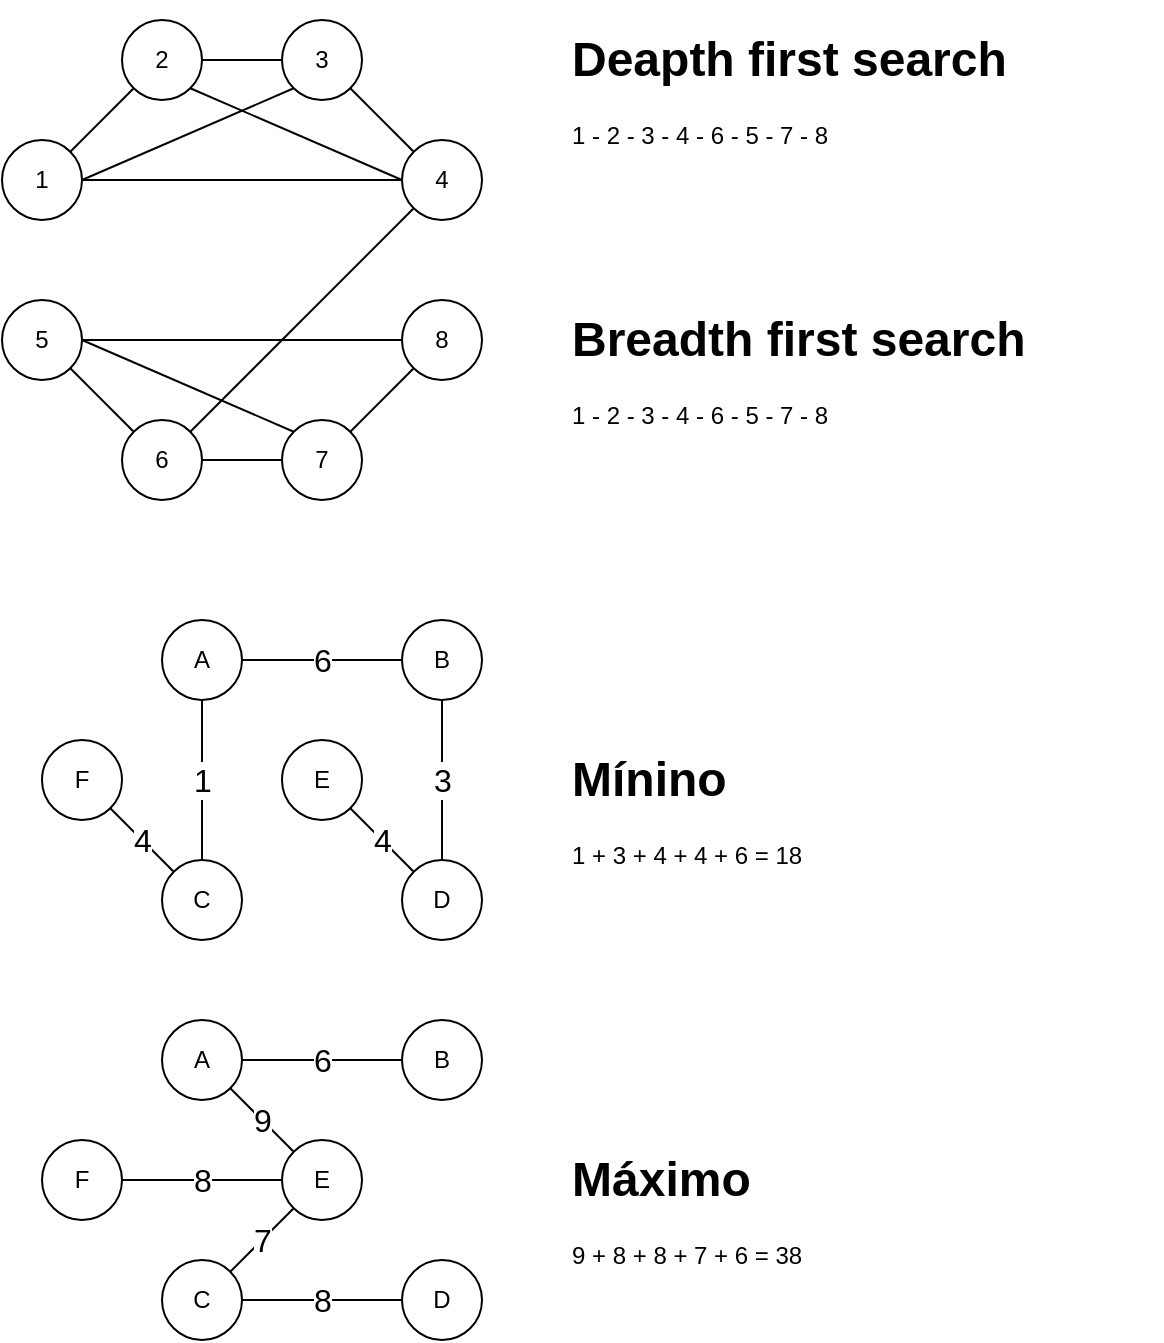 <mxfile>
    <diagram id="VVSP5qp7hMticFrNC0Bs" name="Página-1">
        <mxGraphModel dx="1088" dy="790" grid="1" gridSize="10" guides="1" tooltips="1" connect="1" arrows="1" fold="1" page="1" pageScale="1" pageWidth="827" pageHeight="1169" math="0" shadow="0">
            <root>
                <mxCell id="0"/>
                <mxCell id="1" parent="0"/>
                <mxCell id="5" value="" style="edgeStyle=none;html=1;endArrow=none;endFill=0;" edge="1" parent="1" source="3" target="4">
                    <mxGeometry relative="1" as="geometry"/>
                </mxCell>
                <mxCell id="11" style="edgeStyle=none;html=1;exitX=1;exitY=0.5;exitDx=0;exitDy=0;entryX=0;entryY=1;entryDx=0;entryDy=0;endArrow=none;endFill=0;" edge="1" parent="1" source="3" target="6">
                    <mxGeometry relative="1" as="geometry"/>
                </mxCell>
                <mxCell id="12" style="edgeStyle=none;html=1;exitX=1;exitY=0.5;exitDx=0;exitDy=0;entryX=0;entryY=0.5;entryDx=0;entryDy=0;endArrow=none;endFill=0;" edge="1" parent="1" source="3" target="8">
                    <mxGeometry relative="1" as="geometry"/>
                </mxCell>
                <mxCell id="3" value="1" style="ellipse;whiteSpace=wrap;html=1;aspect=fixed;" vertex="1" parent="1">
                    <mxGeometry x="100" y="100" width="40" height="40" as="geometry"/>
                </mxCell>
                <mxCell id="7" value="" style="edgeStyle=none;html=1;endArrow=none;endFill=0;" edge="1" parent="1" source="4" target="6">
                    <mxGeometry relative="1" as="geometry"/>
                </mxCell>
                <mxCell id="10" style="edgeStyle=none;html=1;exitX=1;exitY=1;exitDx=0;exitDy=0;entryX=0;entryY=0.5;entryDx=0;entryDy=0;endArrow=none;endFill=0;" edge="1" parent="1" source="4" target="8">
                    <mxGeometry relative="1" as="geometry"/>
                </mxCell>
                <mxCell id="4" value="2" style="ellipse;whiteSpace=wrap;html=1;aspect=fixed;" vertex="1" parent="1">
                    <mxGeometry x="160" y="40" width="40" height="40" as="geometry"/>
                </mxCell>
                <mxCell id="9" value="" style="edgeStyle=none;html=1;endArrow=none;endFill=0;" edge="1" parent="1" source="6" target="8">
                    <mxGeometry relative="1" as="geometry"/>
                </mxCell>
                <mxCell id="6" value="3" style="ellipse;whiteSpace=wrap;html=1;aspect=fixed;" vertex="1" parent="1">
                    <mxGeometry x="240" y="40" width="40" height="40" as="geometry"/>
                </mxCell>
                <mxCell id="14" value="" style="edgeStyle=none;html=1;endArrow=none;endFill=0;" edge="1" parent="1" source="8" target="13">
                    <mxGeometry relative="1" as="geometry"/>
                </mxCell>
                <mxCell id="8" value="4" style="ellipse;whiteSpace=wrap;html=1;aspect=fixed;" vertex="1" parent="1">
                    <mxGeometry x="300" y="100" width="40" height="40" as="geometry"/>
                </mxCell>
                <mxCell id="16" value="" style="edgeStyle=none;html=1;endArrow=none;endFill=0;" edge="1" parent="1" source="13" target="15">
                    <mxGeometry relative="1" as="geometry"/>
                </mxCell>
                <mxCell id="18" value="" style="edgeStyle=none;html=1;endArrow=none;endFill=0;" edge="1" parent="1" source="13" target="17">
                    <mxGeometry relative="1" as="geometry"/>
                </mxCell>
                <mxCell id="13" value="6" style="ellipse;whiteSpace=wrap;html=1;aspect=fixed;" vertex="1" parent="1">
                    <mxGeometry x="160" y="240" width="40" height="40" as="geometry"/>
                </mxCell>
                <mxCell id="21" style="edgeStyle=none;html=1;exitX=1;exitY=0.5;exitDx=0;exitDy=0;entryX=0;entryY=0;entryDx=0;entryDy=0;endArrow=none;endFill=0;" edge="1" parent="1" source="15" target="17">
                    <mxGeometry relative="1" as="geometry"/>
                </mxCell>
                <mxCell id="22" style="edgeStyle=none;html=1;exitX=1;exitY=0.5;exitDx=0;exitDy=0;entryX=0;entryY=0.5;entryDx=0;entryDy=0;endArrow=none;endFill=0;" edge="1" parent="1" source="15" target="19">
                    <mxGeometry relative="1" as="geometry"/>
                </mxCell>
                <mxCell id="15" value="5" style="ellipse;whiteSpace=wrap;html=1;aspect=fixed;" vertex="1" parent="1">
                    <mxGeometry x="100" y="180" width="40" height="40" as="geometry"/>
                </mxCell>
                <mxCell id="20" value="" style="edgeStyle=none;html=1;endArrow=none;endFill=0;" edge="1" parent="1" source="17" target="19">
                    <mxGeometry relative="1" as="geometry"/>
                </mxCell>
                <mxCell id="17" value="7" style="ellipse;whiteSpace=wrap;html=1;aspect=fixed;" vertex="1" parent="1">
                    <mxGeometry x="240" y="240" width="40" height="40" as="geometry"/>
                </mxCell>
                <mxCell id="19" value="8" style="ellipse;whiteSpace=wrap;html=1;aspect=fixed;" vertex="1" parent="1">
                    <mxGeometry x="300" y="180" width="40" height="40" as="geometry"/>
                </mxCell>
                <mxCell id="23" value="&lt;h1&gt;Deapth first search&lt;/h1&gt;&lt;p&gt;1 - 2 - 3 - 4 - 6 - 5 - 7 - 8&lt;/p&gt;" style="text;html=1;strokeColor=none;fillColor=none;spacing=5;spacingTop=-20;whiteSpace=wrap;overflow=hidden;rounded=0;" vertex="1" parent="1">
                    <mxGeometry x="380" y="40" width="250" height="120" as="geometry"/>
                </mxCell>
                <mxCell id="24" value="&lt;h1&gt;Breadth first search&lt;/h1&gt;&lt;h1&gt;&lt;p style=&quot;font-size: 12px ; font-weight: 400&quot;&gt;1 - 2 - 3 - 4 - 6 - 5 - 7 - 8&lt;/p&gt;&lt;/h1&gt;" style="text;html=1;strokeColor=none;fillColor=none;spacing=5;spacingTop=-20;whiteSpace=wrap;overflow=hidden;rounded=0;" vertex="1" parent="1">
                    <mxGeometry x="380" y="180" width="300" height="120" as="geometry"/>
                </mxCell>
                <mxCell id="27" value="4" style="edgeStyle=none;html=1;endArrow=none;endFill=0;fontSize=16;" edge="1" parent="1" source="25" target="26">
                    <mxGeometry relative="1" as="geometry"/>
                </mxCell>
                <mxCell id="25" value="F" style="ellipse;whiteSpace=wrap;html=1;aspect=fixed;" vertex="1" parent="1">
                    <mxGeometry x="120" y="400" width="40" height="40" as="geometry"/>
                </mxCell>
                <mxCell id="29" value="1" style="edgeStyle=none;html=1;endArrow=none;endFill=0;fontSize=16;" edge="1" parent="1" source="26" target="28">
                    <mxGeometry relative="1" as="geometry"/>
                </mxCell>
                <mxCell id="26" value="C" style="ellipse;whiteSpace=wrap;html=1;aspect=fixed;" vertex="1" parent="1">
                    <mxGeometry x="180" y="460" width="40" height="40" as="geometry"/>
                </mxCell>
                <mxCell id="31" value="6" style="edgeStyle=none;html=1;endArrow=none;endFill=0;fontSize=16;" edge="1" parent="1" source="28" target="30">
                    <mxGeometry relative="1" as="geometry"/>
                </mxCell>
                <mxCell id="28" value="A" style="ellipse;whiteSpace=wrap;html=1;aspect=fixed;" vertex="1" parent="1">
                    <mxGeometry x="180" y="340" width="40" height="40" as="geometry"/>
                </mxCell>
                <mxCell id="33" value="3" style="edgeStyle=none;html=1;endArrow=none;endFill=0;fontSize=16;" edge="1" parent="1" source="30" target="32">
                    <mxGeometry relative="1" as="geometry"/>
                </mxCell>
                <mxCell id="30" value="B" style="ellipse;whiteSpace=wrap;html=1;aspect=fixed;" vertex="1" parent="1">
                    <mxGeometry x="300" y="340" width="40" height="40" as="geometry"/>
                </mxCell>
                <mxCell id="35" value="4" style="edgeStyle=none;html=1;endArrow=none;endFill=0;fontSize=16;" edge="1" parent="1" source="32" target="34">
                    <mxGeometry relative="1" as="geometry"/>
                </mxCell>
                <mxCell id="32" value="D" style="ellipse;whiteSpace=wrap;html=1;aspect=fixed;" vertex="1" parent="1">
                    <mxGeometry x="300" y="460" width="40" height="40" as="geometry"/>
                </mxCell>
                <mxCell id="34" value="E" style="ellipse;whiteSpace=wrap;html=1;aspect=fixed;" vertex="1" parent="1">
                    <mxGeometry x="240" y="400" width="40" height="40" as="geometry"/>
                </mxCell>
                <mxCell id="36" value="&lt;h1&gt;Mínino&lt;/h1&gt;&lt;p&gt;1 + 3 + 4 + 4 + 6 = 18&lt;/p&gt;" style="text;html=1;strokeColor=none;fillColor=none;spacing=5;spacingTop=-20;whiteSpace=wrap;overflow=hidden;rounded=0;" vertex="1" parent="1">
                    <mxGeometry x="380" y="400" width="190" height="70" as="geometry"/>
                </mxCell>
                <mxCell id="37" value="&lt;h1&gt;Máximo&lt;/h1&gt;&lt;p&gt;9 + 8 + 8 + 7 + 6 = 38&lt;/p&gt;" style="text;html=1;strokeColor=none;fillColor=none;spacing=5;spacingTop=-20;whiteSpace=wrap;overflow=hidden;rounded=0;" vertex="1" parent="1">
                    <mxGeometry x="380" y="600" width="190" height="70" as="geometry"/>
                </mxCell>
                <mxCell id="49" value="8" style="edgeStyle=none;html=1;exitX=1;exitY=0.5;exitDx=0;exitDy=0;entryX=0;entryY=0.5;entryDx=0;entryDy=0;fontSize=16;endArrow=none;endFill=0;" edge="1" parent="1" source="39" target="48">
                    <mxGeometry relative="1" as="geometry"/>
                </mxCell>
                <mxCell id="39" value="F" style="ellipse;whiteSpace=wrap;html=1;aspect=fixed;" vertex="1" parent="1">
                    <mxGeometry x="120" y="600" width="40" height="40" as="geometry"/>
                </mxCell>
                <mxCell id="52" value="7" style="edgeStyle=none;html=1;exitX=1;exitY=0;exitDx=0;exitDy=0;entryX=0;entryY=1;entryDx=0;entryDy=0;fontSize=16;endArrow=none;endFill=0;" edge="1" parent="1" source="41" target="48">
                    <mxGeometry relative="1" as="geometry"/>
                </mxCell>
                <mxCell id="53" value="8" style="edgeStyle=none;html=1;exitX=1;exitY=0.5;exitDx=0;exitDy=0;fontSize=16;endArrow=none;endFill=0;" edge="1" parent="1" source="41" target="47">
                    <mxGeometry relative="1" as="geometry"/>
                </mxCell>
                <mxCell id="41" value="C" style="ellipse;whiteSpace=wrap;html=1;aspect=fixed;" vertex="1" parent="1">
                    <mxGeometry x="180" y="660" width="40" height="40" as="geometry"/>
                </mxCell>
                <mxCell id="50" value="9" style="edgeStyle=none;html=1;exitX=1;exitY=1;exitDx=0;exitDy=0;entryX=0;entryY=0;entryDx=0;entryDy=0;fontSize=16;endArrow=none;endFill=0;" edge="1" parent="1" source="43" target="48">
                    <mxGeometry relative="1" as="geometry"/>
                </mxCell>
                <mxCell id="51" value="6" style="edgeStyle=none;html=1;exitX=1;exitY=0.5;exitDx=0;exitDy=0;entryX=0;entryY=0.5;entryDx=0;entryDy=0;fontSize=16;endArrow=none;endFill=0;" edge="1" parent="1" source="43" target="45">
                    <mxGeometry relative="1" as="geometry"/>
                </mxCell>
                <mxCell id="43" value="A" style="ellipse;whiteSpace=wrap;html=1;aspect=fixed;" vertex="1" parent="1">
                    <mxGeometry x="180" y="540" width="40" height="40" as="geometry"/>
                </mxCell>
                <mxCell id="45" value="B" style="ellipse;whiteSpace=wrap;html=1;aspect=fixed;" vertex="1" parent="1">
                    <mxGeometry x="300" y="540" width="40" height="40" as="geometry"/>
                </mxCell>
                <mxCell id="47" value="D" style="ellipse;whiteSpace=wrap;html=1;aspect=fixed;" vertex="1" parent="1">
                    <mxGeometry x="300" y="660" width="40" height="40" as="geometry"/>
                </mxCell>
                <mxCell id="48" value="E" style="ellipse;whiteSpace=wrap;html=1;aspect=fixed;" vertex="1" parent="1">
                    <mxGeometry x="240" y="600" width="40" height="40" as="geometry"/>
                </mxCell>
            </root>
        </mxGraphModel>
    </diagram>
</mxfile>